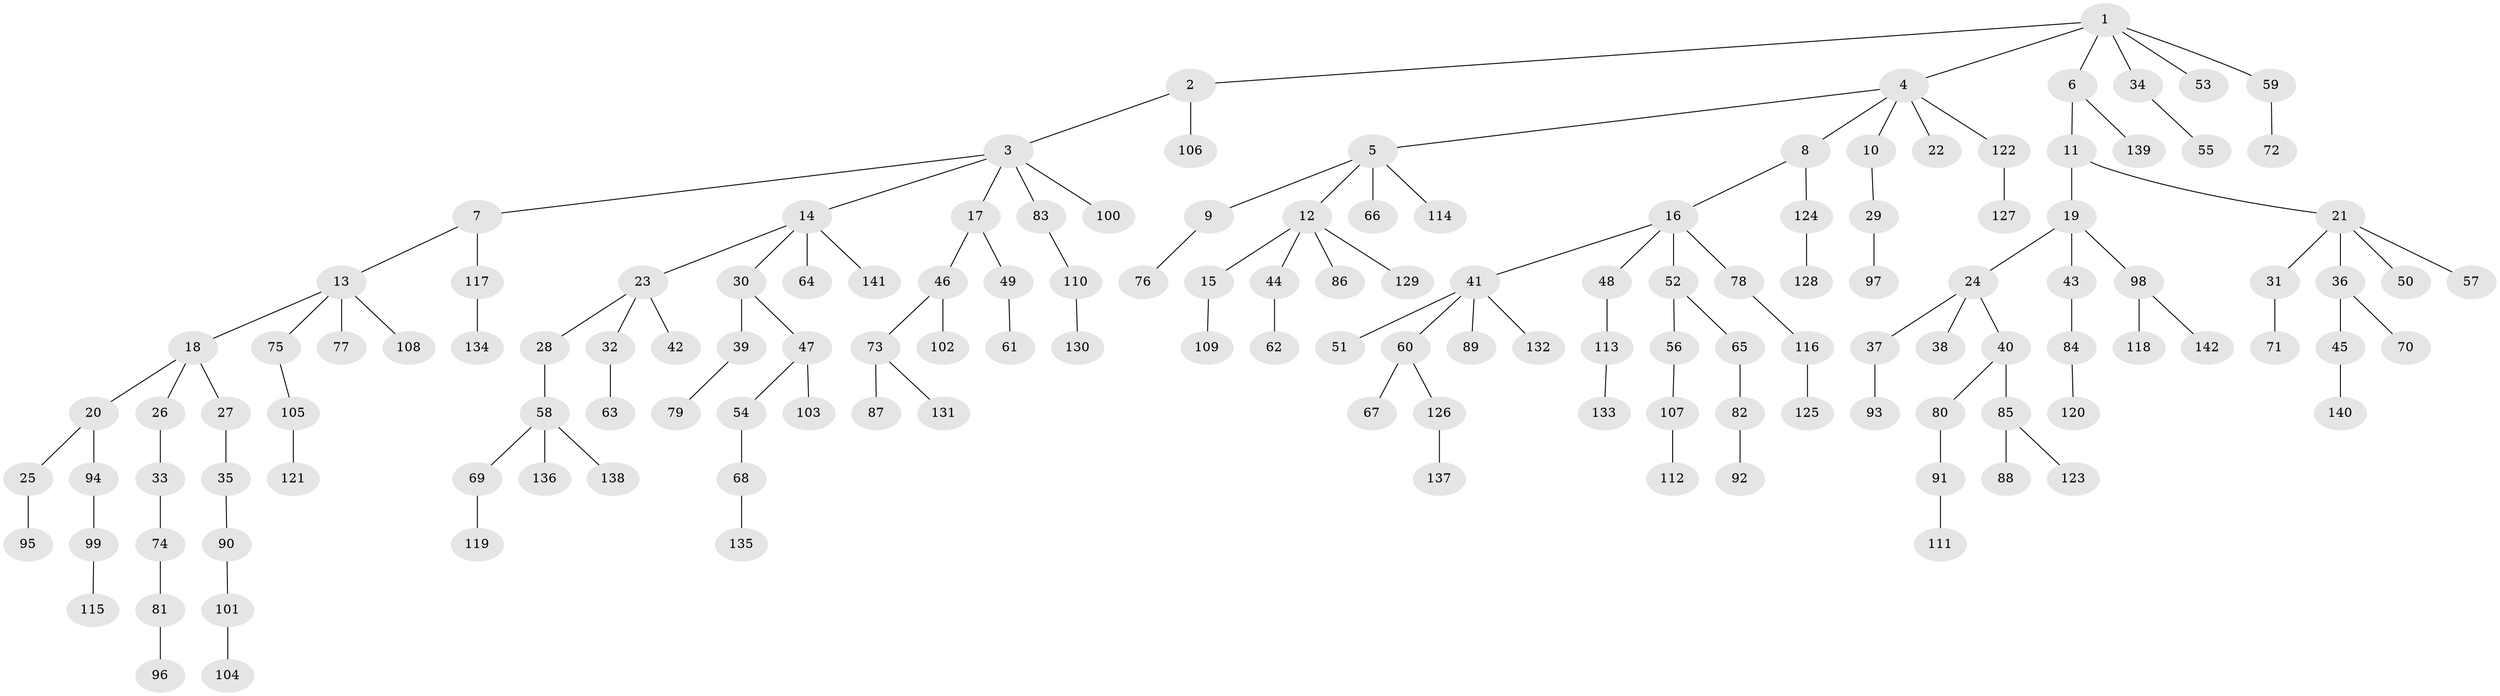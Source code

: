 // Generated by graph-tools (version 1.1) at 2025/11/02/27/25 16:11:27]
// undirected, 142 vertices, 141 edges
graph export_dot {
graph [start="1"]
  node [color=gray90,style=filled];
  1;
  2;
  3;
  4;
  5;
  6;
  7;
  8;
  9;
  10;
  11;
  12;
  13;
  14;
  15;
  16;
  17;
  18;
  19;
  20;
  21;
  22;
  23;
  24;
  25;
  26;
  27;
  28;
  29;
  30;
  31;
  32;
  33;
  34;
  35;
  36;
  37;
  38;
  39;
  40;
  41;
  42;
  43;
  44;
  45;
  46;
  47;
  48;
  49;
  50;
  51;
  52;
  53;
  54;
  55;
  56;
  57;
  58;
  59;
  60;
  61;
  62;
  63;
  64;
  65;
  66;
  67;
  68;
  69;
  70;
  71;
  72;
  73;
  74;
  75;
  76;
  77;
  78;
  79;
  80;
  81;
  82;
  83;
  84;
  85;
  86;
  87;
  88;
  89;
  90;
  91;
  92;
  93;
  94;
  95;
  96;
  97;
  98;
  99;
  100;
  101;
  102;
  103;
  104;
  105;
  106;
  107;
  108;
  109;
  110;
  111;
  112;
  113;
  114;
  115;
  116;
  117;
  118;
  119;
  120;
  121;
  122;
  123;
  124;
  125;
  126;
  127;
  128;
  129;
  130;
  131;
  132;
  133;
  134;
  135;
  136;
  137;
  138;
  139;
  140;
  141;
  142;
  1 -- 2;
  1 -- 4;
  1 -- 6;
  1 -- 34;
  1 -- 53;
  1 -- 59;
  2 -- 3;
  2 -- 106;
  3 -- 7;
  3 -- 14;
  3 -- 17;
  3 -- 83;
  3 -- 100;
  4 -- 5;
  4 -- 8;
  4 -- 10;
  4 -- 22;
  4 -- 122;
  5 -- 9;
  5 -- 12;
  5 -- 66;
  5 -- 114;
  6 -- 11;
  6 -- 139;
  7 -- 13;
  7 -- 117;
  8 -- 16;
  8 -- 124;
  9 -- 76;
  10 -- 29;
  11 -- 19;
  11 -- 21;
  12 -- 15;
  12 -- 44;
  12 -- 86;
  12 -- 129;
  13 -- 18;
  13 -- 75;
  13 -- 77;
  13 -- 108;
  14 -- 23;
  14 -- 30;
  14 -- 64;
  14 -- 141;
  15 -- 109;
  16 -- 41;
  16 -- 48;
  16 -- 52;
  16 -- 78;
  17 -- 46;
  17 -- 49;
  18 -- 20;
  18 -- 26;
  18 -- 27;
  19 -- 24;
  19 -- 43;
  19 -- 98;
  20 -- 25;
  20 -- 94;
  21 -- 31;
  21 -- 36;
  21 -- 50;
  21 -- 57;
  23 -- 28;
  23 -- 32;
  23 -- 42;
  24 -- 37;
  24 -- 38;
  24 -- 40;
  25 -- 95;
  26 -- 33;
  27 -- 35;
  28 -- 58;
  29 -- 97;
  30 -- 39;
  30 -- 47;
  31 -- 71;
  32 -- 63;
  33 -- 74;
  34 -- 55;
  35 -- 90;
  36 -- 45;
  36 -- 70;
  37 -- 93;
  39 -- 79;
  40 -- 80;
  40 -- 85;
  41 -- 51;
  41 -- 60;
  41 -- 89;
  41 -- 132;
  43 -- 84;
  44 -- 62;
  45 -- 140;
  46 -- 73;
  46 -- 102;
  47 -- 54;
  47 -- 103;
  48 -- 113;
  49 -- 61;
  52 -- 56;
  52 -- 65;
  54 -- 68;
  56 -- 107;
  58 -- 69;
  58 -- 136;
  58 -- 138;
  59 -- 72;
  60 -- 67;
  60 -- 126;
  65 -- 82;
  68 -- 135;
  69 -- 119;
  73 -- 87;
  73 -- 131;
  74 -- 81;
  75 -- 105;
  78 -- 116;
  80 -- 91;
  81 -- 96;
  82 -- 92;
  83 -- 110;
  84 -- 120;
  85 -- 88;
  85 -- 123;
  90 -- 101;
  91 -- 111;
  94 -- 99;
  98 -- 118;
  98 -- 142;
  99 -- 115;
  101 -- 104;
  105 -- 121;
  107 -- 112;
  110 -- 130;
  113 -- 133;
  116 -- 125;
  117 -- 134;
  122 -- 127;
  124 -- 128;
  126 -- 137;
}
